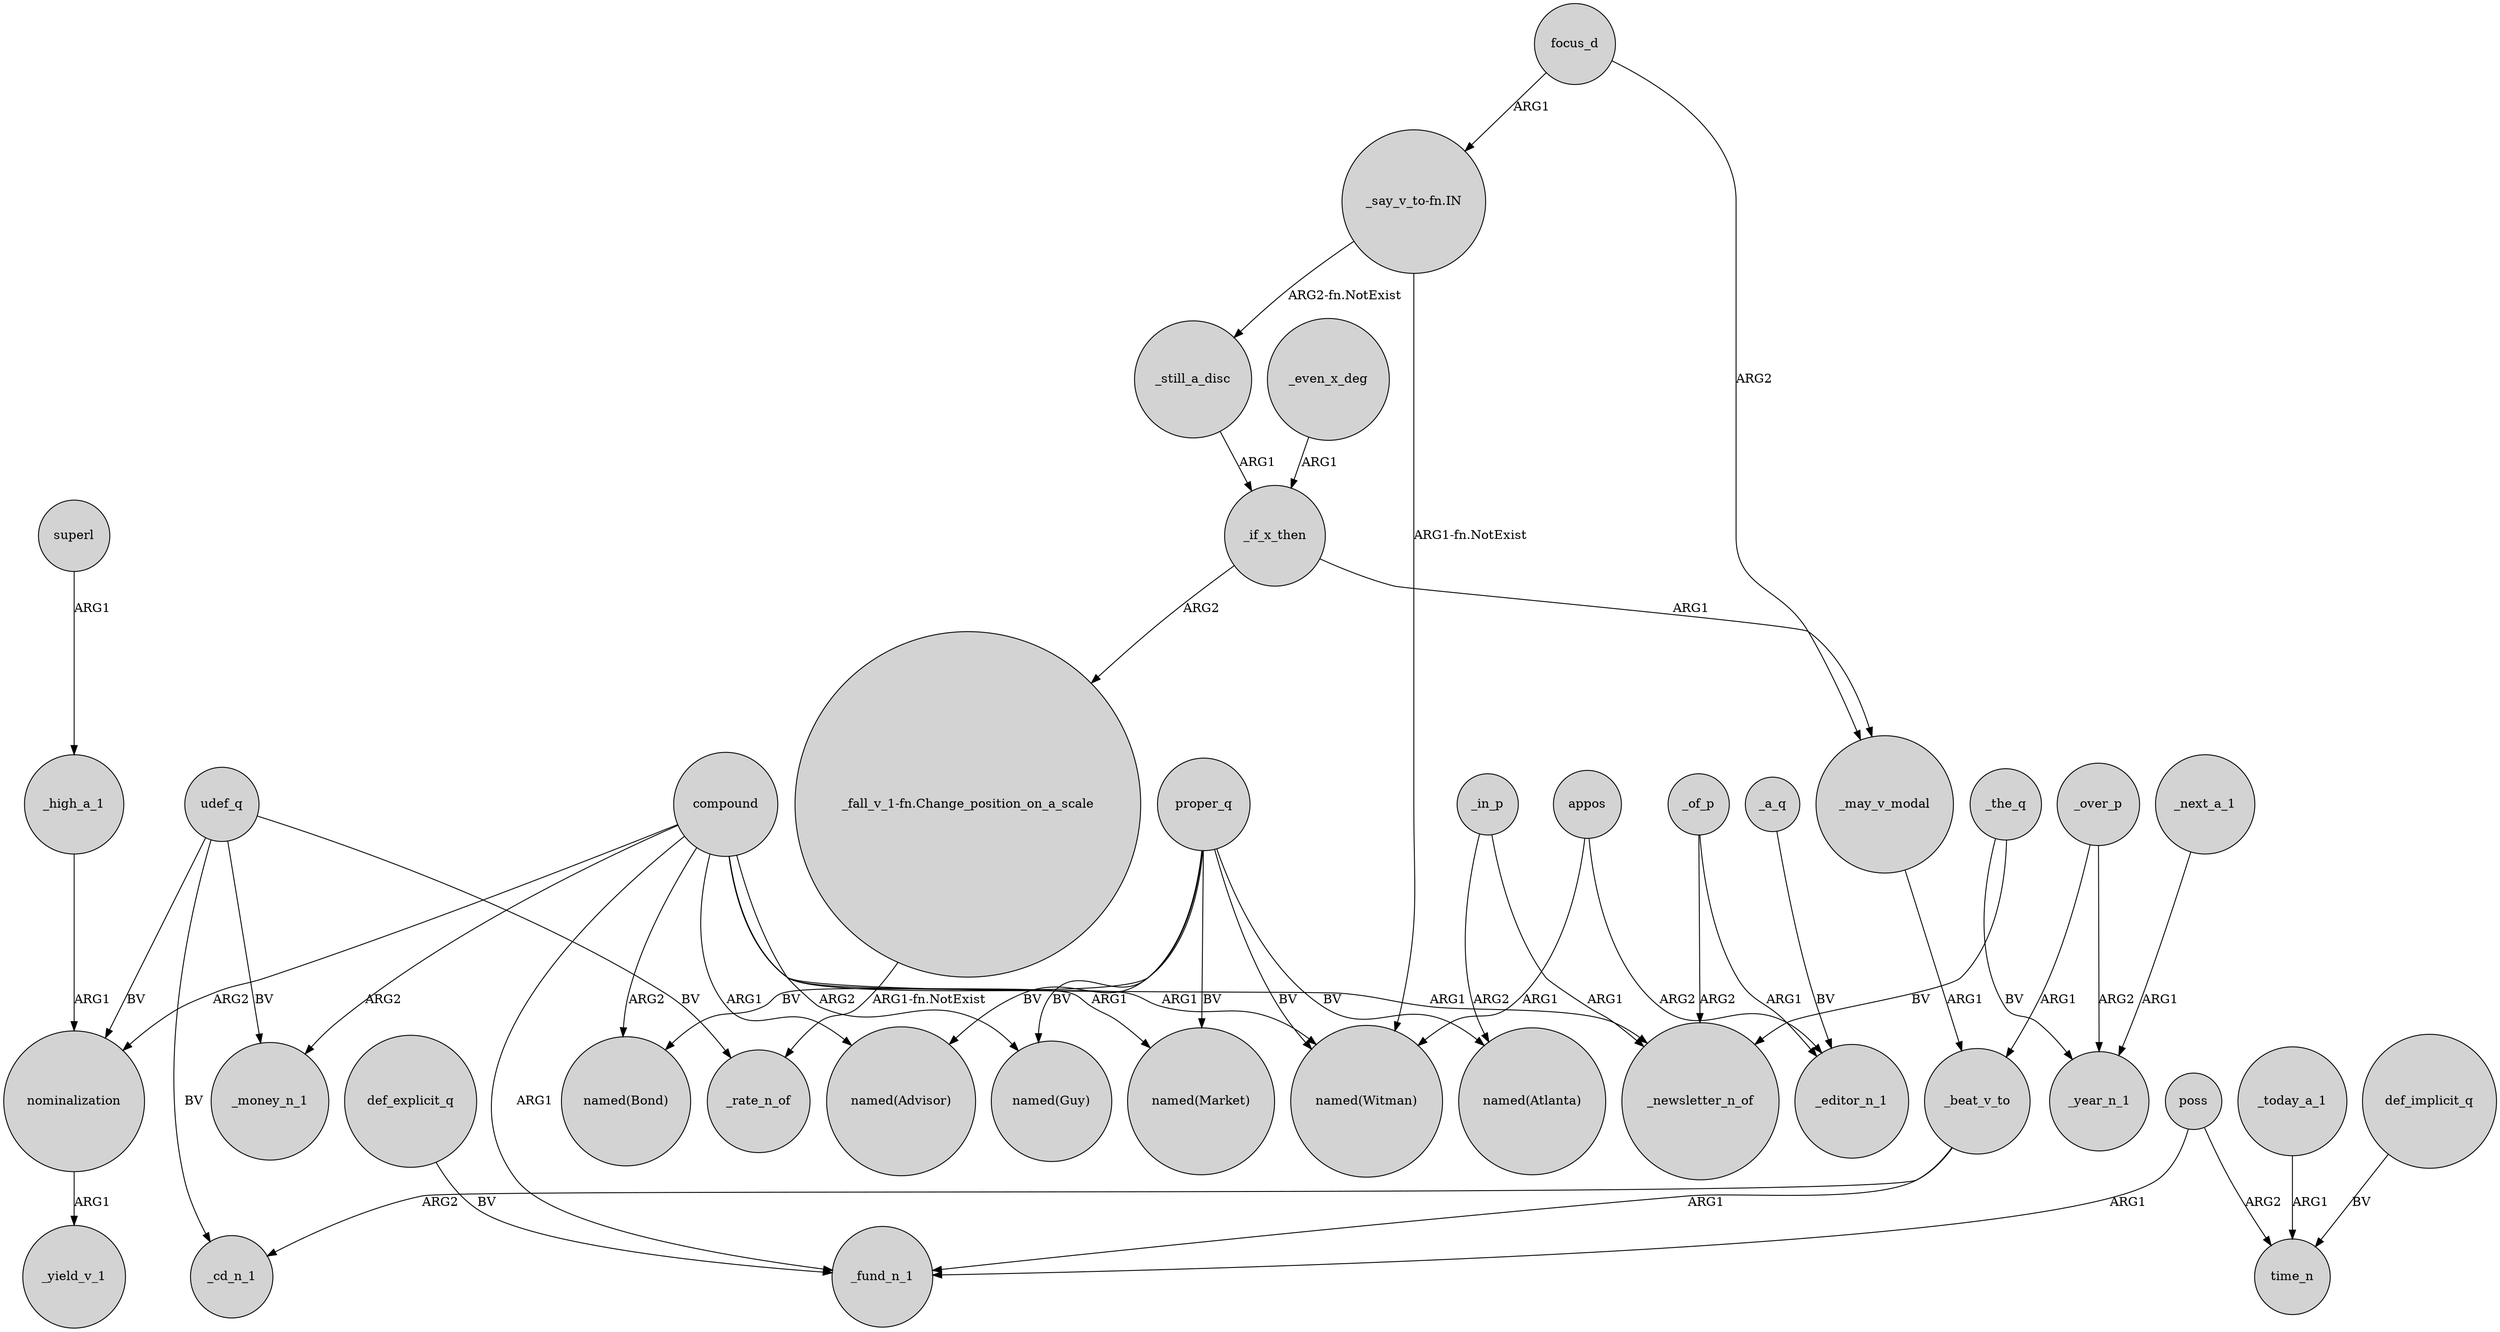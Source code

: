 digraph {
	node [shape=circle style=filled]
	_still_a_disc -> _if_x_then [label=ARG1]
	appos -> _editor_n_1 [label=ARG2]
	udef_q -> _money_n_1 [label=BV]
	_in_p -> "named(Atlanta)" [label=ARG2]
	proper_q -> "named(Bond)" [label=BV]
	_beat_v_to -> _cd_n_1 [label=ARG2]
	compound -> "named(Advisor)" [label=ARG1]
	_today_a_1 -> time_n [label=ARG1]
	appos -> "named(Witman)" [label=ARG1]
	compound -> "named(Bond)" [label=ARG2]
	def_implicit_q -> time_n [label=BV]
	compound -> "named(Guy)" [label=ARG2]
	poss -> _fund_n_1 [label=ARG1]
	superl -> _high_a_1 [label=ARG1]
	focus_d -> _may_v_modal [label=ARG2]
	def_explicit_q -> _fund_n_1 [label=BV]
	_even_x_deg -> _if_x_then [label=ARG1]
	"_say_v_to-fn.IN" -> "named(Witman)" [label="ARG1-fn.NotExist"]
	poss -> time_n [label=ARG2]
	_if_x_then -> _may_v_modal [label=ARG1]
	_beat_v_to -> _fund_n_1 [label=ARG1]
	compound -> nominalization [label=ARG2]
	udef_q -> _rate_n_of [label=BV]
	"_fall_v_1-fn.Change_position_on_a_scale" -> _rate_n_of [label="ARG1-fn.NotExist"]
	_a_q -> _editor_n_1 [label=BV]
	udef_q -> _cd_n_1 [label=BV]
	_of_p -> _newsletter_n_of [label=ARG2]
	proper_q -> "named(Atlanta)" [label=BV]
	_of_p -> _editor_n_1 [label=ARG1]
	proper_q -> "named(Advisor)" [label=BV]
	proper_q -> "named(Witman)" [label=BV]
	compound -> _money_n_1 [label=ARG2]
	_next_a_1 -> _year_n_1 [label=ARG1]
	_in_p -> _newsletter_n_of [label=ARG1]
	nominalization -> _yield_v_1 [label=ARG1]
	_high_a_1 -> nominalization [label=ARG1]
	udef_q -> nominalization [label=BV]
	_the_q -> _year_n_1 [label=BV]
	_the_q -> _newsletter_n_of [label=BV]
	compound -> "named(Witman)" [label=ARG1]
	_over_p -> _beat_v_to [label=ARG1]
	_if_x_then -> "_fall_v_1-fn.Change_position_on_a_scale" [label=ARG2]
	_over_p -> _year_n_1 [label=ARG2]
	proper_q -> "named(Market)" [label=BV]
	_may_v_modal -> _beat_v_to [label=ARG1]
	compound -> _newsletter_n_of [label=ARG1]
	compound -> "named(Market)" [label=ARG1]
	"_say_v_to-fn.IN" -> _still_a_disc [label="ARG2-fn.NotExist"]
	proper_q -> "named(Guy)" [label=BV]
	compound -> _fund_n_1 [label=ARG1]
	focus_d -> "_say_v_to-fn.IN" [label=ARG1]
}
